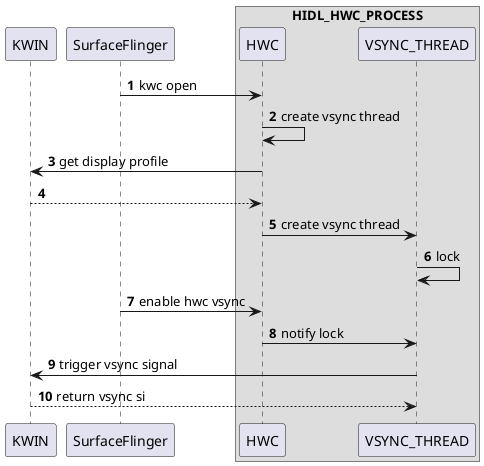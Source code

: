 @startuml
'https://plantuml.com/sequence-diagram

autonumber

participant KWIN as kwin
participant SurfaceFlinger as sf
box "HIDL_HWC_PROCESS"
participant HWC as hwc
participant VSYNC_THREAD as hwct
end box

sf -> hwc : kwc open
hwc -> hwc : create vsync thread
hwc -> kwin : get display profile
kwin --> hwc
hwc -> hwct : create vsync thread
hwct -> hwct : lock

sf -> hwc : enable hwc vsync
hwc -> hwct : notify lock
hwct -> kwin : trigger vsync signal
kwin --> hwct : return vsync si

@enduml